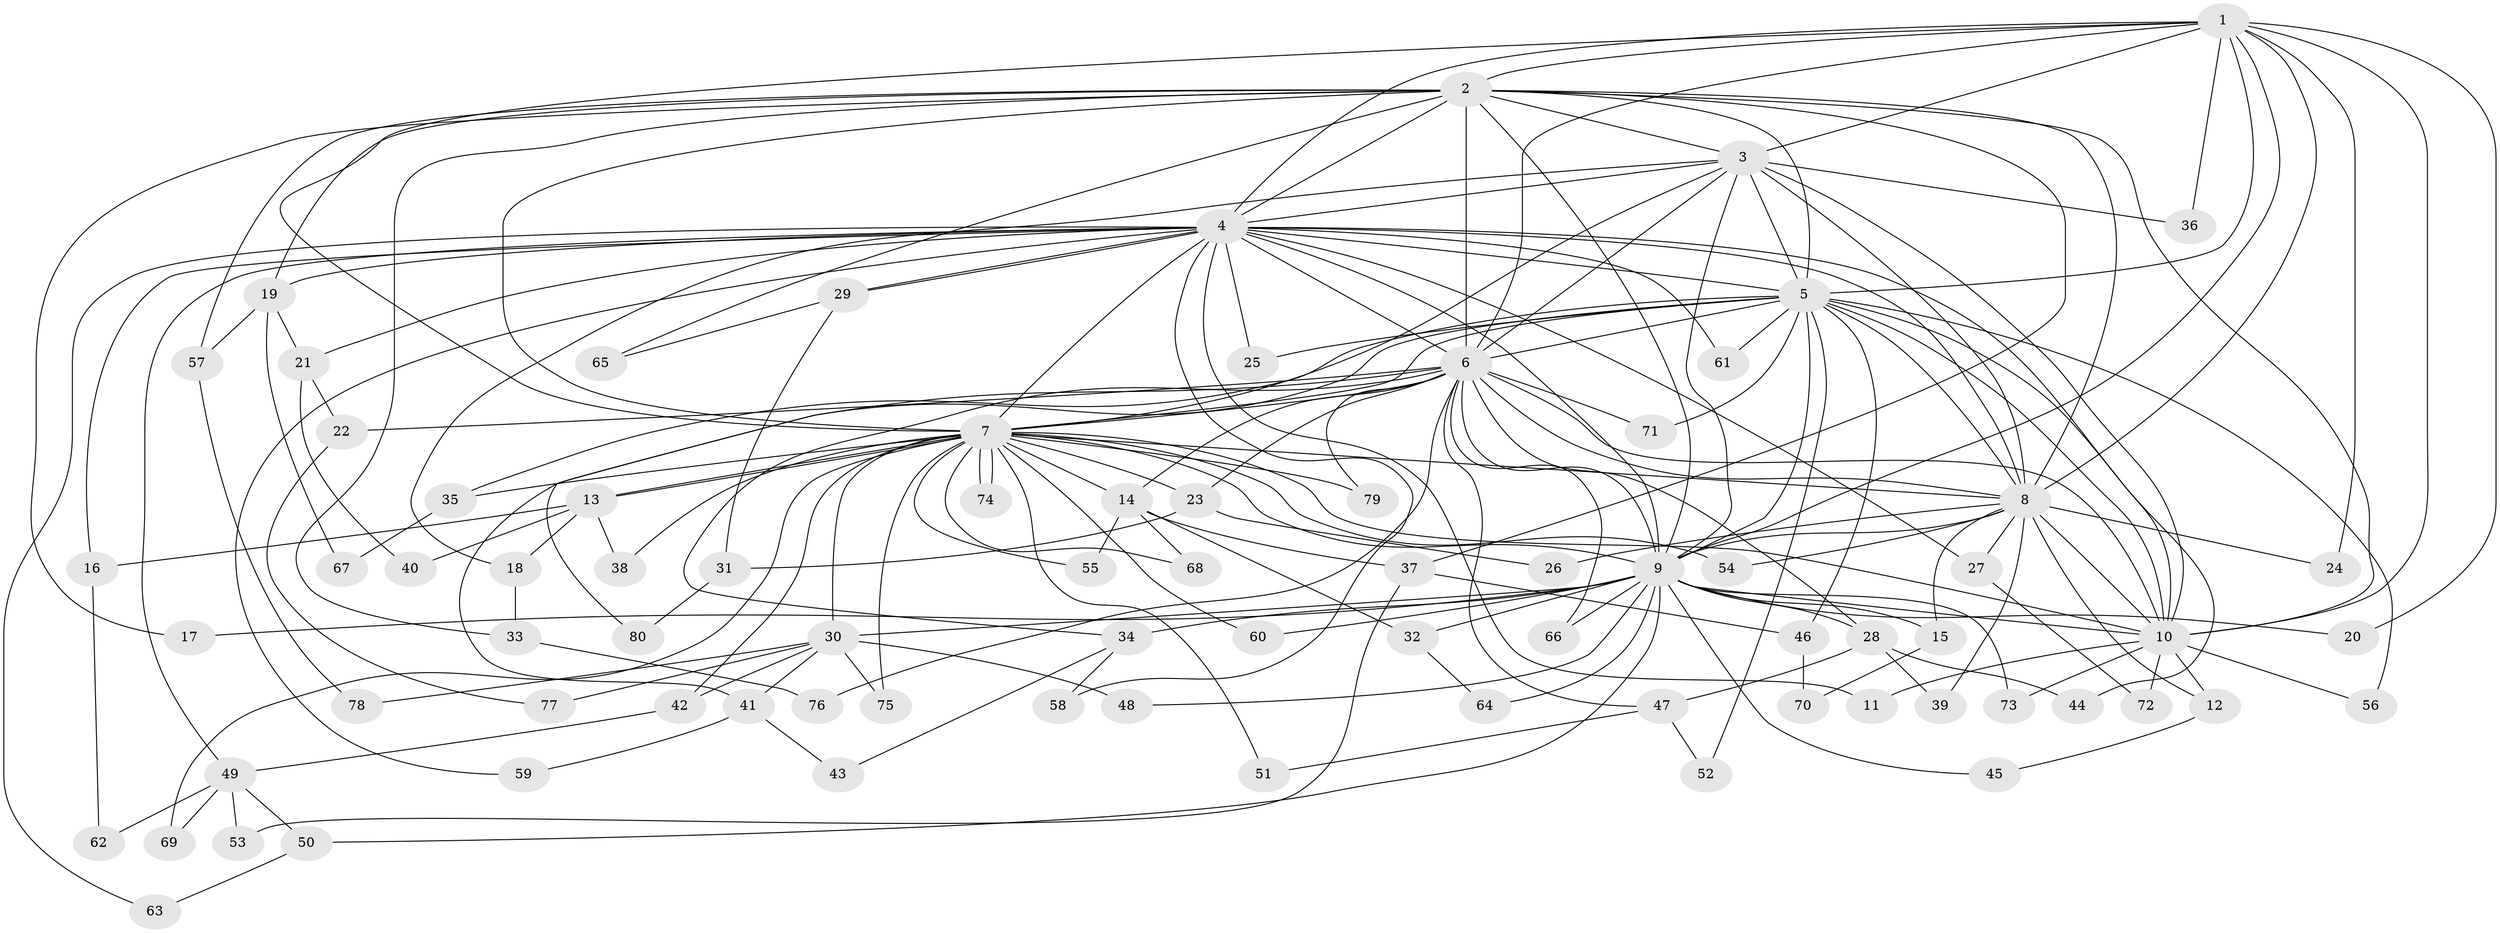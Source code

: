 // Generated by graph-tools (version 1.1) at 2025/43/03/09/25 04:43:06]
// undirected, 80 vertices, 185 edges
graph export_dot {
graph [start="1"]
  node [color=gray90,style=filled];
  1;
  2;
  3;
  4;
  5;
  6;
  7;
  8;
  9;
  10;
  11;
  12;
  13;
  14;
  15;
  16;
  17;
  18;
  19;
  20;
  21;
  22;
  23;
  24;
  25;
  26;
  27;
  28;
  29;
  30;
  31;
  32;
  33;
  34;
  35;
  36;
  37;
  38;
  39;
  40;
  41;
  42;
  43;
  44;
  45;
  46;
  47;
  48;
  49;
  50;
  51;
  52;
  53;
  54;
  55;
  56;
  57;
  58;
  59;
  60;
  61;
  62;
  63;
  64;
  65;
  66;
  67;
  68;
  69;
  70;
  71;
  72;
  73;
  74;
  75;
  76;
  77;
  78;
  79;
  80;
  1 -- 2;
  1 -- 3;
  1 -- 4;
  1 -- 5;
  1 -- 6;
  1 -- 7;
  1 -- 8;
  1 -- 9;
  1 -- 10;
  1 -- 20;
  1 -- 24;
  1 -- 36;
  2 -- 3;
  2 -- 4;
  2 -- 5;
  2 -- 6;
  2 -- 7;
  2 -- 8;
  2 -- 9;
  2 -- 10;
  2 -- 17;
  2 -- 19;
  2 -- 33;
  2 -- 37;
  2 -- 57;
  2 -- 65;
  3 -- 4;
  3 -- 5;
  3 -- 6;
  3 -- 7;
  3 -- 8;
  3 -- 9;
  3 -- 10;
  3 -- 18;
  3 -- 36;
  4 -- 5;
  4 -- 6;
  4 -- 7;
  4 -- 8;
  4 -- 9;
  4 -- 10;
  4 -- 11;
  4 -- 16;
  4 -- 19;
  4 -- 21;
  4 -- 25;
  4 -- 27;
  4 -- 29;
  4 -- 29;
  4 -- 49;
  4 -- 58;
  4 -- 59;
  4 -- 61;
  4 -- 63;
  5 -- 6;
  5 -- 7;
  5 -- 8;
  5 -- 9;
  5 -- 10;
  5 -- 25;
  5 -- 35;
  5 -- 44;
  5 -- 46;
  5 -- 52;
  5 -- 56;
  5 -- 61;
  5 -- 71;
  5 -- 80;
  6 -- 7;
  6 -- 8;
  6 -- 9;
  6 -- 10;
  6 -- 14;
  6 -- 22;
  6 -- 23;
  6 -- 28;
  6 -- 34;
  6 -- 41;
  6 -- 47;
  6 -- 66;
  6 -- 71;
  6 -- 76;
  6 -- 79;
  7 -- 8;
  7 -- 9;
  7 -- 10;
  7 -- 13;
  7 -- 13;
  7 -- 14;
  7 -- 23;
  7 -- 30;
  7 -- 35;
  7 -- 38;
  7 -- 42;
  7 -- 51;
  7 -- 54;
  7 -- 55;
  7 -- 60;
  7 -- 68;
  7 -- 69;
  7 -- 74;
  7 -- 74;
  7 -- 75;
  7 -- 79;
  8 -- 9;
  8 -- 10;
  8 -- 12;
  8 -- 15;
  8 -- 24;
  8 -- 26;
  8 -- 27;
  8 -- 39;
  8 -- 54;
  9 -- 10;
  9 -- 15;
  9 -- 17;
  9 -- 20;
  9 -- 28;
  9 -- 30;
  9 -- 32;
  9 -- 34;
  9 -- 45;
  9 -- 48;
  9 -- 50;
  9 -- 60;
  9 -- 64;
  9 -- 66;
  9 -- 73;
  10 -- 11;
  10 -- 12;
  10 -- 56;
  10 -- 72;
  10 -- 73;
  12 -- 45;
  13 -- 16;
  13 -- 18;
  13 -- 38;
  13 -- 40;
  14 -- 32;
  14 -- 37;
  14 -- 55;
  14 -- 68;
  15 -- 70;
  16 -- 62;
  18 -- 33;
  19 -- 21;
  19 -- 57;
  19 -- 67;
  21 -- 22;
  21 -- 40;
  22 -- 77;
  23 -- 26;
  23 -- 31;
  27 -- 72;
  28 -- 39;
  28 -- 44;
  28 -- 47;
  29 -- 31;
  29 -- 65;
  30 -- 41;
  30 -- 42;
  30 -- 48;
  30 -- 75;
  30 -- 77;
  30 -- 78;
  31 -- 80;
  32 -- 64;
  33 -- 76;
  34 -- 43;
  34 -- 58;
  35 -- 67;
  37 -- 46;
  37 -- 53;
  41 -- 43;
  41 -- 59;
  42 -- 49;
  46 -- 70;
  47 -- 51;
  47 -- 52;
  49 -- 50;
  49 -- 53;
  49 -- 62;
  49 -- 69;
  50 -- 63;
  57 -- 78;
}
